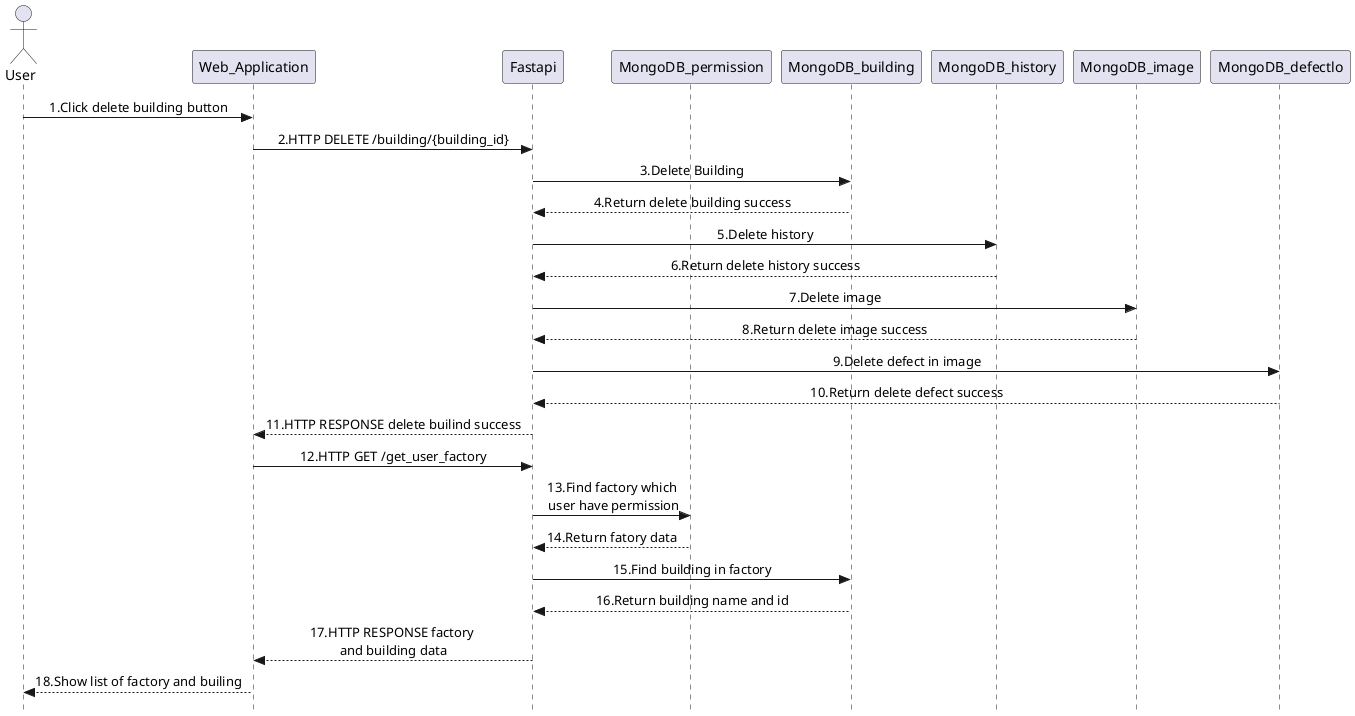 @startuml Roof_Surface_deleteBuilding
skinparam Style strictuml
skinparam SequenceMessageAlignment center
actor User as user
participant Web_Application as web_app
participant Fastapi as fastapi
participant MongoDB_permission as permission
participant MongoDB_building as building
participant MongoDB_history as history
participant MongoDB_image as image
participant MongoDB_defectlo as defect
user -> web_app : 1.Click delete building button
web_app -> fastapi : 2.HTTP DELETE /building/{building_id}
fastapi -> building : 3.Delete Building
building --> fastapi : 4.Return delete building success 
fastapi -> history : 5.Delete history
history --> fastapi : 6.Return delete history success
fastapi -> image : 7.Delete image
image --> fastapi : 8.Return delete image success
fastapi -> defect : 9.Delete defect in image
defect --> fastapi : 10.Return delete defect success
fastapi --> web_app : 11.HTTP RESPONSE delete builind success
web_app -> fastapi : 12.HTTP GET /get_user_factory
fastapi -> permission : 13.Find factory which\n user have permission 
permission --> fastapi : 14.Return fatory data
fastapi -> building : 15.Find building in factory
building --> fastapi : 16.Return building name and id
fastapi --> web_app : 17.HTTP RESPONSE factory \nand building data
web_app --> user : 18.Show list of factory and builing
@enduml